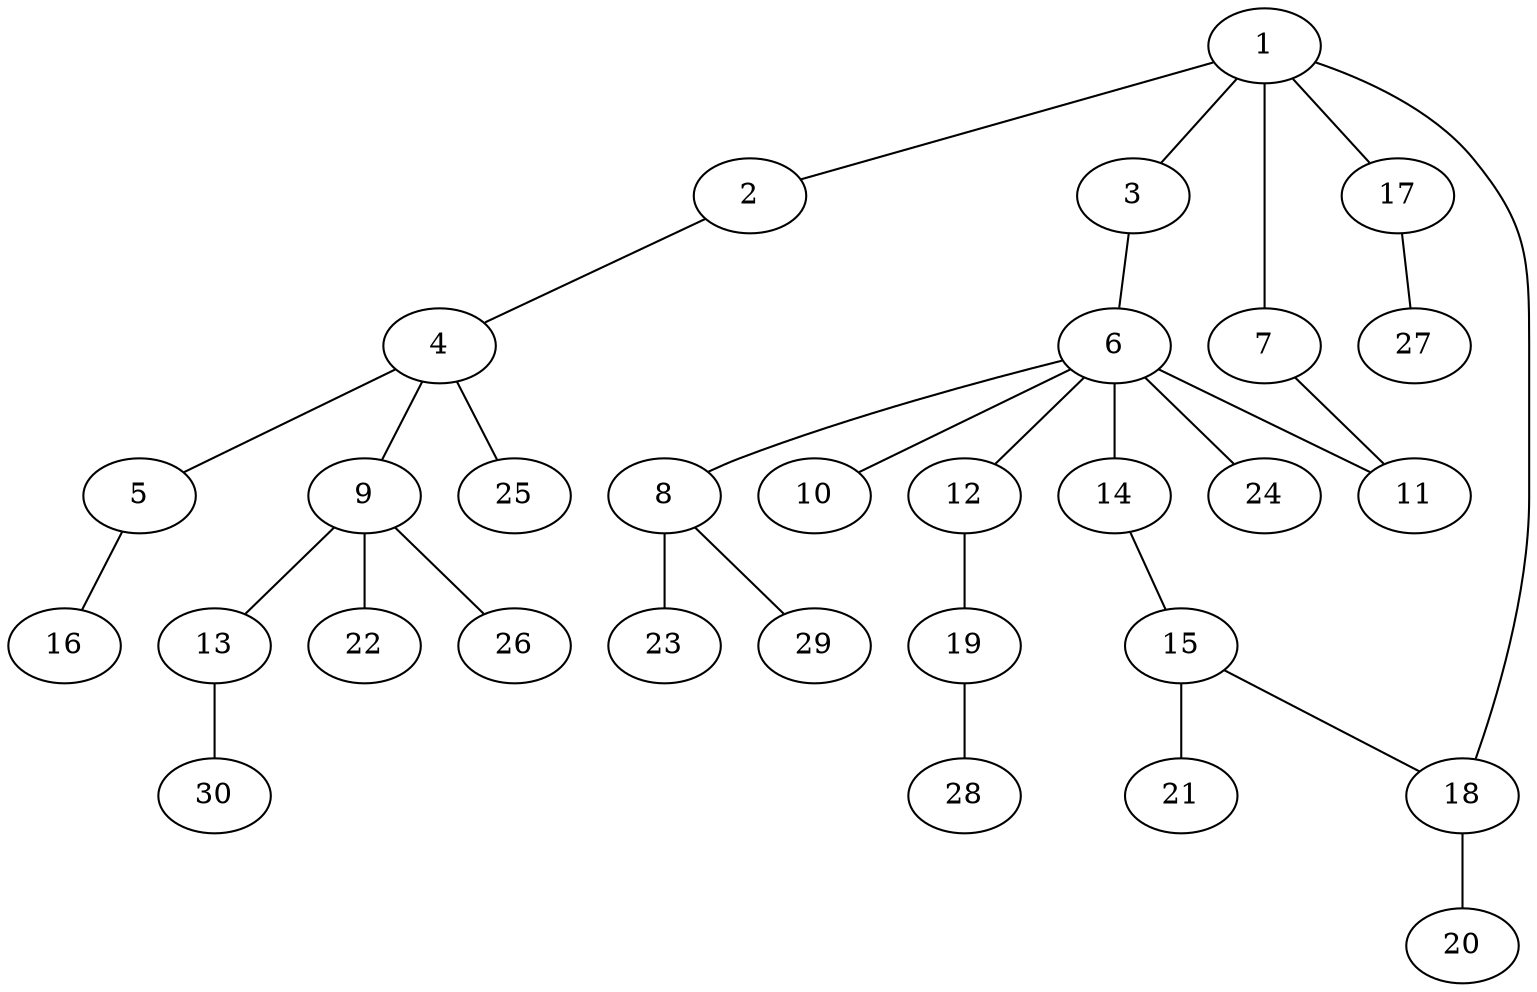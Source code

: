 graph graphname {1--2
1--3
1--7
1--17
1--18
2--4
3--6
4--5
4--9
4--25
5--16
6--8
6--10
6--11
6--12
6--14
6--24
7--11
8--23
8--29
9--13
9--22
9--26
12--19
13--30
14--15
15--18
15--21
17--27
18--20
19--28
}